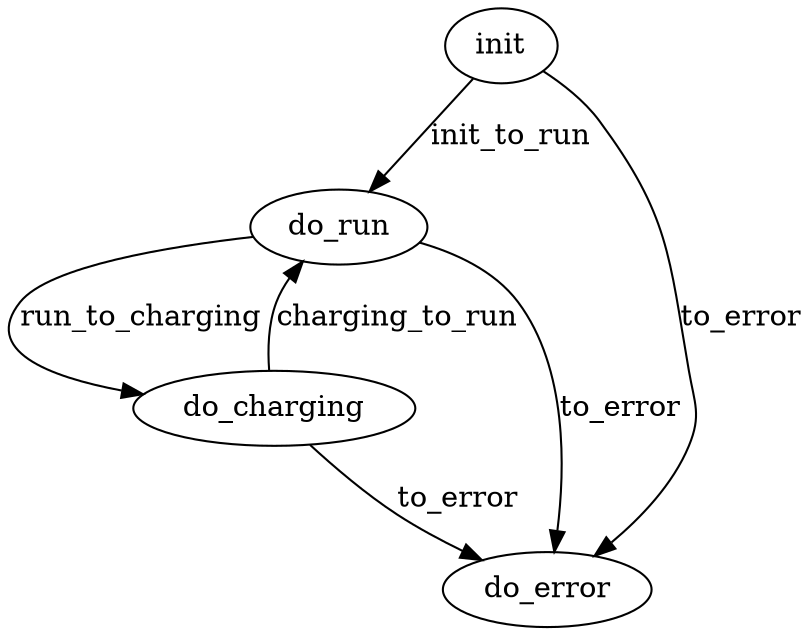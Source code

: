 digraph "porket" {
    init
    run [label="do_run"]
    charging [label="do_charging"]
    error [label="do_error"]

    init -> run [label="init_to_run"]
    init -> error [label="to_error"]
    charging -> run [label="charging_to_run"]
    charging -> error [label="to_error"]
    run -> charging [label="run_to_charging"]
    run -> error [label="to_error"]
}